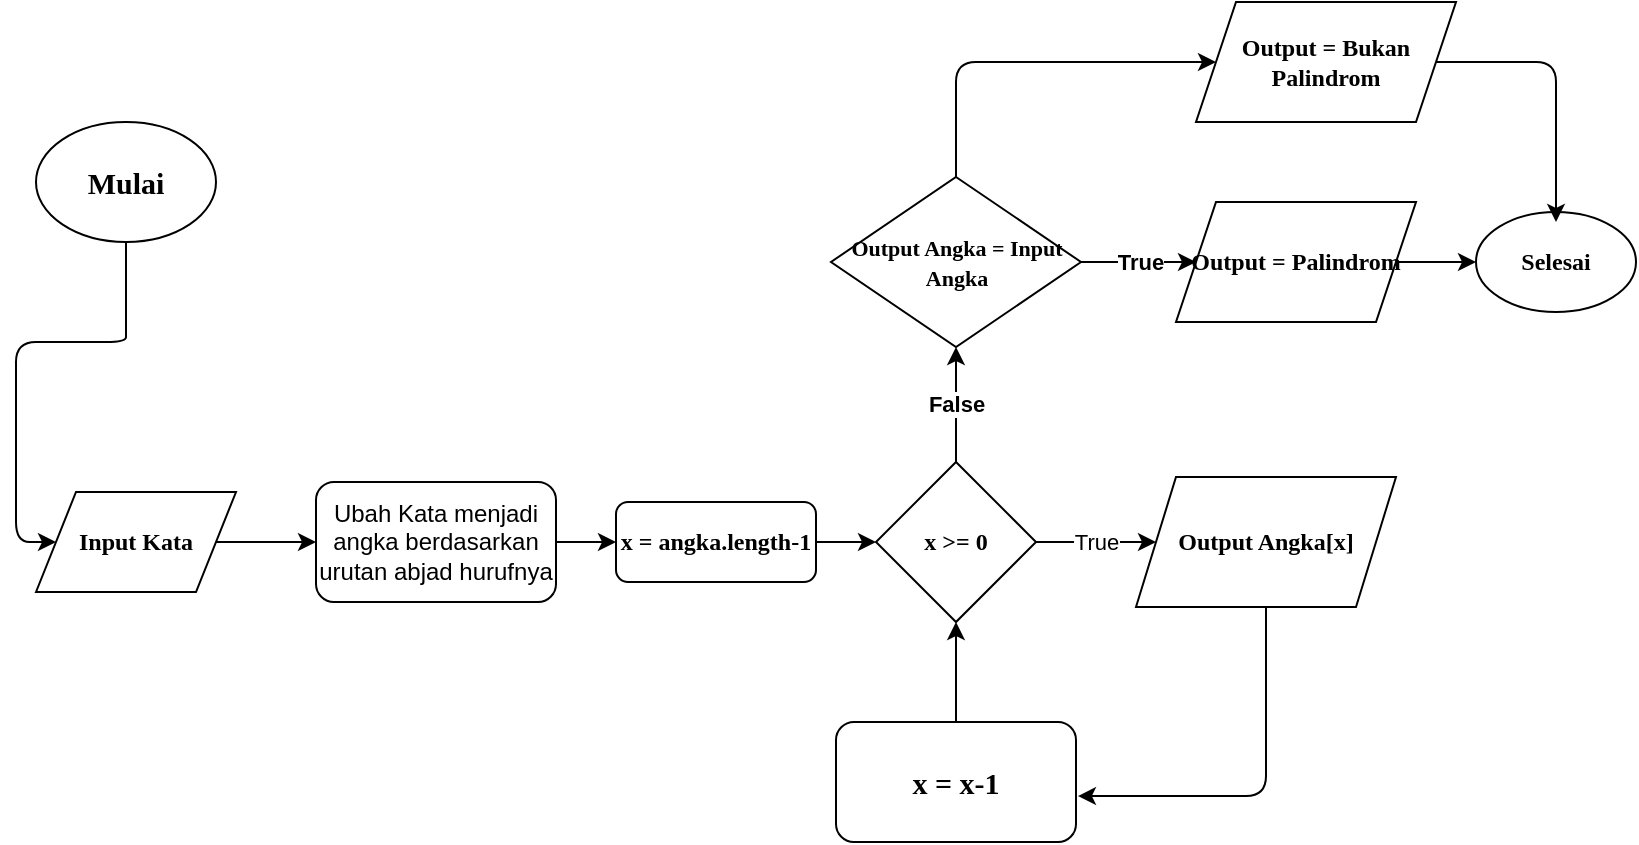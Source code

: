 <mxfile version="14.7.6" type="device"><diagram id="tt5l17vYLHcg5QNLVgEe" name="Page-1"><mxGraphModel dx="867" dy="468" grid="1" gridSize="10" guides="1" tooltips="1" connect="1" arrows="1" fold="1" page="1" pageScale="1" pageWidth="850" pageHeight="1100" math="0" shadow="0"><root><mxCell id="0"/><mxCell id="1" parent="0"/><mxCell id="Amhl82lC2FzriThrE0Xl-1" value="&lt;b&gt;&lt;font face=&quot;Georgia&quot;&gt;&lt;span&gt;x &amp;gt;= 0&lt;br&gt;&lt;/span&gt;&lt;/font&gt;&lt;/b&gt;" style="rhombus;whiteSpace=wrap;html=1;fontStyle=1" parent="1" vertex="1"><mxGeometry x="440" y="290" width="80" height="80" as="geometry"/></mxCell><object label="&lt;font style=&quot;font-size: 15px&quot; face=&quot;Georgia&quot;&gt;&lt;b&gt;Mulai&lt;/b&gt;&lt;/font&gt;" id="Amhl82lC2FzriThrE0Xl-2"><mxCell style="ellipse;whiteSpace=wrap;html=1;" parent="1" vertex="1"><mxGeometry x="20" y="120" width="90" height="60" as="geometry"/></mxCell></object><mxCell id="Amhl82lC2FzriThrE0Xl-5" value="Input Kata" style="shape=parallelogram;perimeter=parallelogramPerimeter;whiteSpace=wrap;html=1;fixedSize=1;fontFamily=Georgia;fontSize=12;fontStyle=1" parent="1" vertex="1"><mxGeometry x="20" y="305" width="100" height="50" as="geometry"/></mxCell><mxCell id="Amhl82lC2FzriThrE0Xl-6" value="" style="endArrow=classic;html=1;exitX=1;exitY=0.5;exitDx=0;exitDy=0;entryX=0;entryY=0.5;entryDx=0;entryDy=0;startArrow=none;" parent="1" source="ny36wb0SdCN8bBs0Y0u7-1" target="Amhl82lC2FzriThrE0Xl-7" edge="1"><mxGeometry width="50" height="50" relative="1" as="geometry"><mxPoint x="400" y="440" as="sourcePoint"/><mxPoint x="380" y="330" as="targetPoint"/><Array as="points"/></mxGeometry></mxCell><mxCell id="Amhl82lC2FzriThrE0Xl-7" value="x = angka.length-1" style="rounded=1;whiteSpace=wrap;html=1;fontFamily=Georgia;fontSize=12;fontStyle=1" parent="1" vertex="1"><mxGeometry x="310" y="310" width="100" height="40" as="geometry"/></mxCell><mxCell id="Amhl82lC2FzriThrE0Xl-8" value="" style="endArrow=classic;html=1;fontFamily=Georgia;fontSize=15;exitX=1;exitY=0.5;exitDx=0;exitDy=0;entryX=0;entryY=0.5;entryDx=0;entryDy=0;" parent="1" source="Amhl82lC2FzriThrE0Xl-7" target="Amhl82lC2FzriThrE0Xl-1" edge="1"><mxGeometry width="50" height="50" relative="1" as="geometry"><mxPoint x="530" y="329.5" as="sourcePoint"/><mxPoint x="600" y="330" as="targetPoint"/></mxGeometry></mxCell><mxCell id="Amhl82lC2FzriThrE0Xl-9" value="" style="endArrow=classic;html=1;fontFamily=Georgia;fontSize=15;entryX=0;entryY=0.5;entryDx=0;entryDy=0;exitX=1;exitY=0.5;exitDx=0;exitDy=0;" parent="1" source="Amhl82lC2FzriThrE0Xl-1" target="Amhl82lC2FzriThrE0Xl-12" edge="1"><mxGeometry relative="1" as="geometry"><mxPoint x="640" y="330" as="sourcePoint"/><mxPoint x="740" y="329.5" as="targetPoint"/></mxGeometry></mxCell><mxCell id="Amhl82lC2FzriThrE0Xl-10" value="True" style="edgeLabel;resizable=0;html=1;align=center;verticalAlign=middle;" parent="Amhl82lC2FzriThrE0Xl-9" connectable="0" vertex="1"><mxGeometry relative="1" as="geometry"/></mxCell><mxCell id="Amhl82lC2FzriThrE0Xl-12" value="Output Angka[x]" style="shape=parallelogram;perimeter=parallelogramPerimeter;whiteSpace=wrap;html=1;fixedSize=1;fontFamily=Georgia;fontSize=12;fontStyle=1" parent="1" vertex="1"><mxGeometry x="570" y="297.5" width="130" height="65" as="geometry"/></mxCell><mxCell id="Amhl82lC2FzriThrE0Xl-18" value="" style="endArrow=classic;html=1;fontFamily=Georgia;fontSize=12;entryX=0;entryY=0.5;entryDx=0;entryDy=0;" parent="1" source="Amhl82lC2FzriThrE0Xl-32" target="Amhl82lC2FzriThrE0Xl-25" edge="1"><mxGeometry relative="1" as="geometry"><mxPoint x="545" y="190" as="sourcePoint"/><mxPoint x="610" y="190" as="targetPoint"/></mxGeometry></mxCell><mxCell id="Amhl82lC2FzriThrE0Xl-19" value="&lt;b&gt;True&lt;/b&gt;" style="edgeLabel;resizable=0;html=1;align=center;verticalAlign=middle;" parent="Amhl82lC2FzriThrE0Xl-18" connectable="0" vertex="1"><mxGeometry relative="1" as="geometry"/></mxCell><mxCell id="Amhl82lC2FzriThrE0Xl-21" value="" style="endArrow=classic;html=1;fontFamily=Georgia;fontSize=12;exitX=0.5;exitY=0;exitDx=0;exitDy=0;entryX=0.5;entryY=1;entryDx=0;entryDy=0;" parent="1" source="Amhl82lC2FzriThrE0Xl-1" target="Amhl82lC2FzriThrE0Xl-32" edge="1"><mxGeometry relative="1" as="geometry"><mxPoint x="420" y="210" as="sourcePoint"/><mxPoint x="480" y="250" as="targetPoint"/></mxGeometry></mxCell><mxCell id="Amhl82lC2FzriThrE0Xl-22" value="&lt;b&gt;False&lt;/b&gt;" style="edgeLabel;resizable=0;html=1;align=center;verticalAlign=middle;" parent="Amhl82lC2FzriThrE0Xl-21" connectable="0" vertex="1"><mxGeometry relative="1" as="geometry"/></mxCell><mxCell id="Amhl82lC2FzriThrE0Xl-23" value="" style="endArrow=classic;html=1;fontFamily=Georgia;fontSize=12;exitX=0.5;exitY=1;exitDx=0;exitDy=0;entryX=0;entryY=0.5;entryDx=0;entryDy=0;" parent="1" source="Amhl82lC2FzriThrE0Xl-2" target="Amhl82lC2FzriThrE0Xl-5" edge="1"><mxGeometry width="50" height="50" relative="1" as="geometry"><mxPoint x="440" y="240" as="sourcePoint"/><mxPoint x="210" y="330" as="targetPoint"/><Array as="points"><mxPoint x="65" y="200"/><mxPoint x="65" y="220"/><mxPoint x="65" y="230"/><mxPoint x="10" y="230"/><mxPoint x="10" y="330"/></Array></mxGeometry></mxCell><mxCell id="Amhl82lC2FzriThrE0Xl-25" value="&lt;b&gt;Output = Palindrom&lt;br&gt;&lt;/b&gt;" style="shape=parallelogram;perimeter=parallelogramPerimeter;whiteSpace=wrap;html=1;fixedSize=1;fontFamily=Georgia;fontSize=12;" parent="1" vertex="1"><mxGeometry x="590" y="160" width="120" height="60" as="geometry"/></mxCell><mxCell id="Amhl82lC2FzriThrE0Xl-27" value="" style="endArrow=classic;html=1;fontFamily=Georgia;fontSize=12;exitX=1;exitY=0.5;exitDx=0;exitDy=0;" parent="1" source="Amhl82lC2FzriThrE0Xl-25" target="Amhl82lC2FzriThrE0Xl-28" edge="1"><mxGeometry width="50" height="50" relative="1" as="geometry"><mxPoint x="440" y="240" as="sourcePoint"/><mxPoint x="740" y="190" as="targetPoint"/></mxGeometry></mxCell><mxCell id="Amhl82lC2FzriThrE0Xl-28" value="&lt;b&gt;Selesai&lt;/b&gt;" style="ellipse;whiteSpace=wrap;html=1;fontFamily=Georgia;fontSize=12;" parent="1" vertex="1"><mxGeometry x="740" y="165" width="80" height="50" as="geometry"/></mxCell><mxCell id="Amhl82lC2FzriThrE0Xl-29" value="&lt;b&gt;Output = Bukan Palindrom&lt;br&gt;&lt;/b&gt;" style="shape=parallelogram;perimeter=parallelogramPerimeter;whiteSpace=wrap;html=1;fixedSize=1;fontFamily=Georgia;fontSize=12;" parent="1" vertex="1"><mxGeometry x="600" y="60" width="130" height="60" as="geometry"/></mxCell><mxCell id="Amhl82lC2FzriThrE0Xl-30" value="" style="endArrow=classic;html=1;fontFamily=Georgia;fontSize=12;entryX=0;entryY=0.5;entryDx=0;entryDy=0;exitX=0.5;exitY=0;exitDx=0;exitDy=0;" parent="1" source="Amhl82lC2FzriThrE0Xl-32" target="Amhl82lC2FzriThrE0Xl-29" edge="1"><mxGeometry width="50" height="50" relative="1" as="geometry"><mxPoint x="480" y="140" as="sourcePoint"/><mxPoint x="490" y="190" as="targetPoint"/><Array as="points"><mxPoint x="480" y="90"/></Array></mxGeometry></mxCell><mxCell id="Amhl82lC2FzriThrE0Xl-31" value="" style="endArrow=classic;html=1;fontFamily=Georgia;fontSize=12;exitX=1;exitY=0.5;exitDx=0;exitDy=0;entryX=0.5;entryY=0.1;entryDx=0;entryDy=0;entryPerimeter=0;" parent="1" source="Amhl82lC2FzriThrE0Xl-29" target="Amhl82lC2FzriThrE0Xl-28" edge="1"><mxGeometry width="50" height="50" relative="1" as="geometry"><mxPoint x="440" y="240" as="sourcePoint"/><mxPoint x="490" y="190" as="targetPoint"/><Array as="points"><mxPoint x="780" y="90"/></Array></mxGeometry></mxCell><mxCell id="Amhl82lC2FzriThrE0Xl-32" value="&lt;font style=&quot;font-size: 11px&quot;&gt;&lt;b&gt;Output Angka = Input Angka&lt;/b&gt;&lt;/font&gt;" style="rhombus;whiteSpace=wrap;html=1;fontFamily=Georgia;fontSize=12;" parent="1" vertex="1"><mxGeometry x="417.5" y="147.5" width="125" height="85" as="geometry"/></mxCell><mxCell id="Amhl82lC2FzriThrE0Xl-33" value="" style="endArrow=classic;html=1;fontFamily=Georgia;fontSize=12;entryX=1.008;entryY=0.617;entryDx=0;entryDy=0;entryPerimeter=0;exitX=0.5;exitY=1;exitDx=0;exitDy=0;" parent="1" source="Amhl82lC2FzriThrE0Xl-12" target="Amhl82lC2FzriThrE0Xl-34" edge="1"><mxGeometry width="50" height="50" relative="1" as="geometry"><mxPoint x="625" y="390" as="sourcePoint"/><mxPoint x="635" y="410" as="targetPoint"/><Array as="points"><mxPoint x="635" y="457"/></Array></mxGeometry></mxCell><mxCell id="Amhl82lC2FzriThrE0Xl-34" value="&lt;font style=&quot;font-size: 15px&quot;&gt;&lt;b&gt;x = x-1&lt;/b&gt;&lt;/font&gt;" style="rounded=1;whiteSpace=wrap;html=1;fontFamily=Georgia;fontSize=12;" parent="1" vertex="1"><mxGeometry x="420" y="420" width="120" height="60" as="geometry"/></mxCell><mxCell id="Amhl82lC2FzriThrE0Xl-35" value="" style="endArrow=classic;html=1;fontFamily=Georgia;fontSize=12;exitX=0.5;exitY=0;exitDx=0;exitDy=0;entryX=0.5;entryY=1;entryDx=0;entryDy=0;" parent="1" source="Amhl82lC2FzriThrE0Xl-34" target="Amhl82lC2FzriThrE0Xl-1" edge="1"><mxGeometry width="50" height="50" relative="1" as="geometry"><mxPoint x="440" y="340" as="sourcePoint"/><mxPoint x="490" y="290" as="targetPoint"/></mxGeometry></mxCell><mxCell id="ny36wb0SdCN8bBs0Y0u7-1" value="Ubah Kata menjadi angka berdasarkan urutan abjad hurufnya" style="rounded=1;whiteSpace=wrap;html=1;fontSize=12;" vertex="1" parent="1"><mxGeometry x="160" y="300" width="120" height="60" as="geometry"/></mxCell><mxCell id="ny36wb0SdCN8bBs0Y0u7-3" value="" style="endArrow=classic;html=1;fontSize=12;exitX=1;exitY=0.5;exitDx=0;exitDy=0;entryX=0;entryY=0.5;entryDx=0;entryDy=0;" edge="1" parent="1" source="Amhl82lC2FzriThrE0Xl-5" target="ny36wb0SdCN8bBs0Y0u7-1"><mxGeometry width="50" height="50" relative="1" as="geometry"><mxPoint x="280" y="340" as="sourcePoint"/><mxPoint x="330" y="290" as="targetPoint"/></mxGeometry></mxCell></root></mxGraphModel></diagram></mxfile>